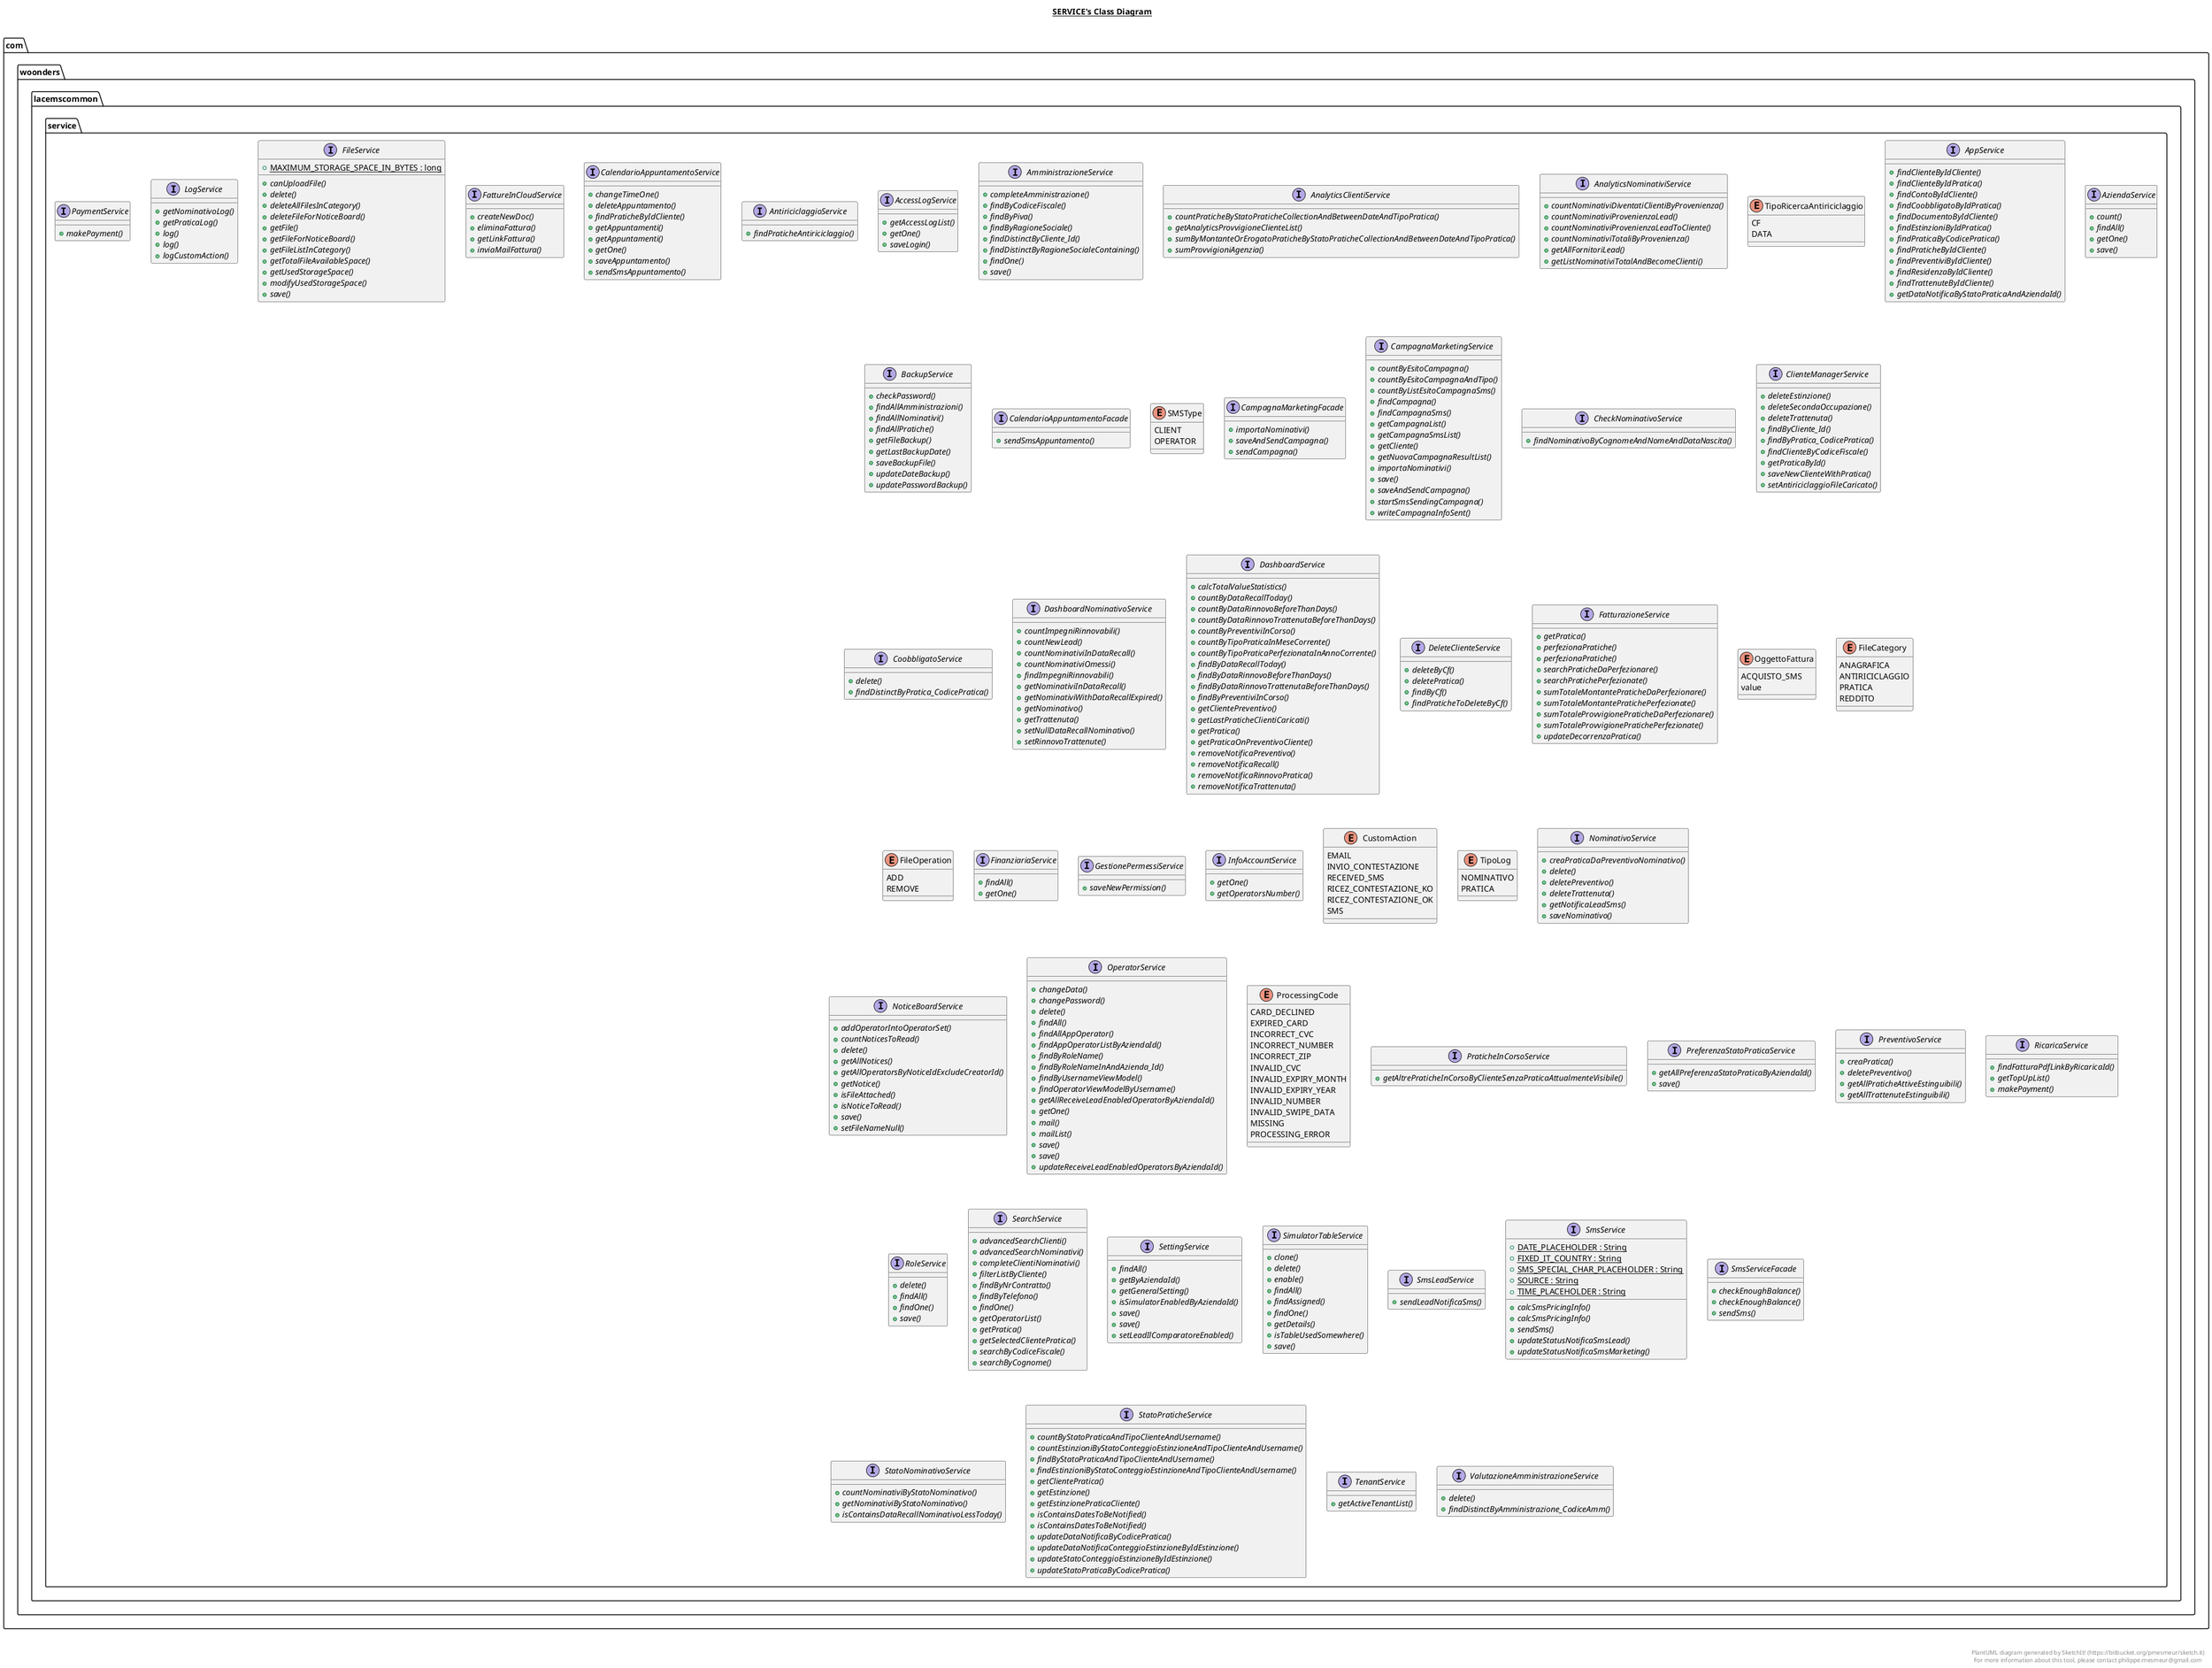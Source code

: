@startuml

title __SERVICE's Class Diagram__\n

  namespace com.woonders.lacemscommon {
    namespace service {
      interface com.woonders.lacemscommon.service.AccessLogService {
          {abstract} + getAccessLogList()
          {abstract} + getOne()
          {abstract} + saveLogin()
      }
    }
  }
  

  namespace com.woonders.lacemscommon {
    namespace service {
      interface com.woonders.lacemscommon.service.AmministrazioneService {
          {abstract} + completeAmministrazione()
          {abstract} + findByCodiceFiscale()
          {abstract} + findByPiva()
          {abstract} + findByRagioneSociale()
          {abstract} + findDistinctByCliente_Id()
          {abstract} + findDistinctByRagioneSocialeContaining()
          {abstract} + findOne()
          {abstract} + save()
      }
    }
  }
  

  namespace com.woonders.lacemscommon {
    namespace service {
      interface com.woonders.lacemscommon.service.AnalyticsClientiService {
          {abstract} + countPraticheByStatoPraticheCollectionAndBetweenDateAndTipoPratica()
          {abstract} + getAnalyticsProvvigioneClienteList()
          {abstract} + sumByMontanteOrErogatoPraticheByStatoPraticheCollectionAndBetweenDateAndTipoPratica()
          {abstract} + sumProvvigioniAgenzia()
      }
    }
  }
  

  namespace com.woonders.lacemscommon {
    namespace service {
      interface com.woonders.lacemscommon.service.AnalyticsNominativiService {
          {abstract} + countNominativiDiventatiClientiByProvenienza()
          {abstract} + countNominativiProvenienzaLead()
          {abstract} + countNominativiProvenienzaLeadToCliente()
          {abstract} + countNominativiTotaliByProvenienza()
          {abstract} + getAllFornitoriLead()
          {abstract} + getListNominativiTotalAndBecomeClienti()
      }
    }
  }
  

  namespace com.woonders.lacemscommon {
    namespace service {
      interface com.woonders.lacemscommon.service.AntiriciclaggioService {
          {abstract} + findPraticheAntiriciclaggio()
      }
    }
  }
  

  namespace com.woonders.lacemscommon {
    namespace service {
      enum TipoRicercaAntiriciclaggio {
        CF
        DATA
      }
    }
  }
  

  namespace com.woonders.lacemscommon {
    namespace service {
      interface com.woonders.lacemscommon.service.AppService {
          {abstract} + findClienteByIdCliente()
          {abstract} + findClienteByIdPratica()
          {abstract} + findContoByIdCliente()
          {abstract} + findCoobbligatoByIdPratica()
          {abstract} + findDocumentoByIdCliente()
          {abstract} + findEstinzioniByIdPratica()
          {abstract} + findPraticaByCodicePratica()
          {abstract} + findPraticheByIdCliente()
          {abstract} + findPreventiviByIdCliente()
          {abstract} + findResidenzaByIdCliente()
          {abstract} + findTrattenuteByIdCliente()
          {abstract} + getDataNotificaByStatoPraticaAndAziendaId()
      }
    }
  }
  

  namespace com.woonders.lacemscommon {
    namespace service {
      interface com.woonders.lacemscommon.service.AziendaService {
          {abstract} + count()
          {abstract} + findAll()
          {abstract} + getOne()
          {abstract} + save()
      }
    }
  }
  

  namespace com.woonders.lacemscommon {
    namespace service {
      interface com.woonders.lacemscommon.service.BackupService {
          {abstract} + checkPassword()
          {abstract} + findAllAmministrazioni()
          {abstract} + findAllNominativi()
          {abstract} + findAllPratiche()
          {abstract} + getFileBackup()
          {abstract} + getLastBackupDate()
          {abstract} + saveBackupFile()
          {abstract} + updateDateBackup()
          {abstract} + updatePasswordBackup()
      }
    }
  }
  

  namespace com.woonders.lacemscommon {
    namespace service {
      interface com.woonders.lacemscommon.service.CalendarioAppuntamentoFacade {
          {abstract} + sendSmsAppuntamento()
      }
    }
  }
  

  namespace com.woonders.lacemscommon {
    namespace service {
      interface com.woonders.lacemscommon.service.CalendarioAppuntamentoService {
          {abstract} + changeTimeOne()
          {abstract} + deleteAppuntamento()
          {abstract} + findPraticheByIdCliente()
          {abstract} + getAppuntamenti()
          {abstract} + getAppuntamenti()
          {abstract} + getOne()
          {abstract} + saveAppuntamento()
          {abstract} + sendSmsAppuntamento()
      }
    }
  }
  

  namespace com.woonders.lacemscommon {
    namespace service {
      enum SMSType {
        CLIENT
        OPERATOR
      }
    }
  }
  

  namespace com.woonders.lacemscommon {
    namespace service {
      interface com.woonders.lacemscommon.service.CampagnaMarketingFacade {
          {abstract} + importaNominativi()
          {abstract} + saveAndSendCampagna()
          {abstract} + sendCampagna()
      }
    }
  }
  

  namespace com.woonders.lacemscommon {
    namespace service {
      interface com.woonders.lacemscommon.service.CampagnaMarketingService {
          {abstract} + countByEsitoCampagna()
          {abstract} + countByEsitoCampagnaAndTipo()
          {abstract} + countByListEsitoCampagnaSms()
          {abstract} + findCampagna()
          {abstract} + findCampagnaSms()
          {abstract} + getCampagnaList()
          {abstract} + getCampagnaSmsList()
          {abstract} + getCliente()
          {abstract} + getNuovaCampagnaResultList()
          {abstract} + importaNominativi()
          {abstract} + save()
          {abstract} + saveAndSendCampagna()
          {abstract} + startSmsSendingCampagna()
          {abstract} + writeCampagnaInfoSent()
      }
    }
  }
  

  namespace com.woonders.lacemscommon {
    namespace service {
      interface com.woonders.lacemscommon.service.CheckNominativoService {
          {abstract} + findNominativoByCognomeAndNomeAndDataNascita()
      }
    }
  }
  

  namespace com.woonders.lacemscommon {
    namespace service {
      interface com.woonders.lacemscommon.service.ClienteManagerService {
          {abstract} + deleteEstinzione()
          {abstract} + deleteSecondaOccupazione()
          {abstract} + deleteTrattenuta()
          {abstract} + findByCliente_Id()
          {abstract} + findByPratica_CodicePratica()
          {abstract} + findClienteByCodiceFiscale()
          {abstract} + getPraticaById()
          {abstract} + saveNewClienteWithPratica()
          {abstract} + setAntiriciclaggioFileCaricato()
      }
    }
  }
  

  namespace com.woonders.lacemscommon {
    namespace service {
      interface com.woonders.lacemscommon.service.CoobbligatoService {
          {abstract} + delete()
          {abstract} + findDistinctByPratica_CodicePratica()
      }
    }
  }
  

  namespace com.woonders.lacemscommon {
    namespace service {
      interface com.woonders.lacemscommon.service.DashboardNominativoService {
          {abstract} + countImpegniRinnovabili()
          {abstract} + countNewLead()
          {abstract} + countNominativiInDataRecall()
          {abstract} + countNominativiOmessi()
          {abstract} + findImpegniRinnovabili()
          {abstract} + getNominativiInDataRecall()
          {abstract} + getNominativiWithDataRecallExpired()
          {abstract} + getNominativo()
          {abstract} + getTrattenuta()
          {abstract} + setNullDataRecallNominativo()
          {abstract} + setRinnovoTrattenute()
      }
    }
  }
  

  namespace com.woonders.lacemscommon {
    namespace service {
      interface com.woonders.lacemscommon.service.DashboardService {
          {abstract} + calcTotalValueStatistics()
          {abstract} + countByDataRecallToday()
          {abstract} + countByDataRinnovoBeforeThanDays()
          {abstract} + countByDataRinnovoTrattenutaBeforeThanDays()
          {abstract} + countByPreventiviInCorso()
          {abstract} + countByTipoPraticaInMeseCorrente()
          {abstract} + countByTipoPraticaPerfezionataInAnnoCorrente()
          {abstract} + findByDataRecallToday()
          {abstract} + findByDataRinnovoBeforeThanDays()
          {abstract} + findByDataRinnovoTrattenutaBeforeThanDays()
          {abstract} + findByPreventiviInCorso()
          {abstract} + getClientePreventivo()
          {abstract} + getLastPraticheClientiCaricati()
          {abstract} + getPratica()
          {abstract} + getPraticaOnPreventivoCliente()
          {abstract} + removeNotificaPreventivo()
          {abstract} + removeNotificaRecall()
          {abstract} + removeNotificaRinnovoPratica()
          {abstract} + removeNotificaTrattenuta()
      }
    }
  }
  

  namespace com.woonders.lacemscommon {
    namespace service {
      interface com.woonders.lacemscommon.service.DeleteClienteService {
          {abstract} + deleteByCf()
          {abstract} + deletePratica()
          {abstract} + findByCf()
          {abstract} + findPraticheToDeleteByCf()
      }
    }
  }
  

  namespace com.woonders.lacemscommon {
    namespace service {
      interface com.woonders.lacemscommon.service.FatturazioneService {
          {abstract} + getPratica()
          {abstract} + perfezionaPratiche()
          {abstract} + perfezionaPratiche()
          {abstract} + searchPraticheDaPerfezionare()
          {abstract} + searchPratichePerfezionate()
          {abstract} + sumTotaleMontantePraticheDaPerfezionare()
          {abstract} + sumTotaleMontantePratichePerfezionate()
          {abstract} + sumTotaleProvvigionePraticheDaPerfezionare()
          {abstract} + sumTotaleProvvigionePratichePerfezionate()
          {abstract} + updateDecorrenzaPratica()
      }
    }
  }
  

  namespace com.woonders.lacemscommon {
    namespace service {
      interface com.woonders.lacemscommon.service.FattureInCloudService {
          {abstract} + createNewDoc()
          {abstract} + eliminaFattura()
          {abstract} + getLinkFattura()
          {abstract} + inviaMailFattura()
      }
    }
  }
  

  namespace com.woonders.lacemscommon {
    namespace service {
      enum OggettoFattura {
        ACQUISTO_SMS
        value
      }
    }
  }
  

  namespace com.woonders.lacemscommon {
    namespace service {
      interface com.woonders.lacemscommon.service.FileService {
          {static} + MAXIMUM_STORAGE_SPACE_IN_BYTES : long
          {abstract} + canUploadFile()
          {abstract} + delete()
          {abstract} + deleteAllFilesInCategory()
          {abstract} + deleteFileForNoticeBoard()
          {abstract} + getFile()
          {abstract} + getFileForNoticeBoard()
          {abstract} + getFileListInCategory()
          {abstract} + getTotalFileAvailableSpace()
          {abstract} + getUsedStorageSpace()
          {abstract} + modifyUsedStorageSpace()
          {abstract} + save()
      }
    }
  }
  

  namespace com.woonders.lacemscommon {
    namespace service {
      enum FileCategory {
        ANAGRAFICA
        ANTIRICICLAGGIO
        PRATICA
        REDDITO
      }
    }
  }
  

  namespace com.woonders.lacemscommon {
    namespace service {
      enum FileOperation {
        ADD
        REMOVE
      }
    }
  }
  

  namespace com.woonders.lacemscommon {
    namespace service {
      interface com.woonders.lacemscommon.service.FinanziariaService {
          {abstract} + findAll()
          {abstract} + getOne()
      }
    }
  }
  

  namespace com.woonders.lacemscommon {
    namespace service {
      interface com.woonders.lacemscommon.service.GestionePermessiService {
          {abstract} + saveNewPermission()
      }
    }
  }
  

  namespace com.woonders.lacemscommon {
    namespace service {
      interface com.woonders.lacemscommon.service.InfoAccountService {
          {abstract} + getOne()
          {abstract} + getOperatorsNumber()
      }
    }
  }
  

  namespace com.woonders.lacemscommon {
    namespace service {
      interface com.woonders.lacemscommon.service.LogService {
          {abstract} + getNominativoLog()
          {abstract} + getPraticaLog()
          {abstract} + log()
          {abstract} + log()
          {abstract} + logCustomAction()
      }
    }
  }
  

  namespace com.woonders.lacemscommon {
    namespace service {
      enum CustomAction {
        EMAIL
        INVIO_CONTESTAZIONE
        RECEIVED_SMS
        RICEZ_CONTESTAZIONE_KO
        RICEZ_CONTESTAZIONE_OK
        SMS
      }
    }
  }
  

  namespace com.woonders.lacemscommon {
    namespace service {
      enum TipoLog {
        NOMINATIVO
        PRATICA
      }
    }
  }
  

  namespace com.woonders.lacemscommon {
    namespace service {
      interface com.woonders.lacemscommon.service.NominativoService {
          {abstract} + creaPraticaDaPreventivoNominativo()
          {abstract} + delete()
          {abstract} + deletePreventivo()
          {abstract} + deleteTrattenuta()
          {abstract} + getNotificaLeadSms()
          {abstract} + saveNominativo()
      }
    }
  }
  

  namespace com.woonders.lacemscommon {
    namespace service {
      interface com.woonders.lacemscommon.service.NoticeBoardService {
          {abstract} + addOperatorIntoOperatorSet()
          {abstract} + countNoticesToRead()
          {abstract} + delete()
          {abstract} + getAllNotices()
          {abstract} + getAllOperatorsByNoticeIdExcludeCreatorId()
          {abstract} + getNotice()
          {abstract} + isFileAttached()
          {abstract} + isNoticeToRead()
          {abstract} + save()
          {abstract} + setFileNameNull()
      }
    }
  }
  

  namespace com.woonders.lacemscommon {
    namespace service {
      interface com.woonders.lacemscommon.service.OperatorService {
          {abstract} + changeData()
          {abstract} + changePassword()
          {abstract} + delete()
          {abstract} + findAll()
          {abstract} + findAllAppOperator()
          {abstract} + findAppOperatorListByAziendaId()
          {abstract} + findByRoleName()
          {abstract} + findByRoleNameInAndAzienda_Id()
          {abstract} + findByUsernameViewModel()
          {abstract} + findOperatorViewModelByUsername()
          {abstract} + getAllReceiveLeadEnabledOperatorByAziendaId()
          {abstract} + getOne()
          {abstract} + mail()
          {abstract} + mailList()
          {abstract} + save()
          {abstract} + save()
          {abstract} + updateReceiveLeadEnabledOperatorsByAziendaId()
      }
    }
  }
  

  namespace com.woonders.lacemscommon {
    namespace service {
      interface com.woonders.lacemscommon.service.PaymentService {
          {abstract} + makePayment()
      }
    }
  }
  

  namespace com.woonders.lacemscommon {
    namespace service {
      enum ProcessingCode {
        CARD_DECLINED
        EXPIRED_CARD
        INCORRECT_CVC
        INCORRECT_NUMBER
        INCORRECT_ZIP
        INVALID_CVC
        INVALID_EXPIRY_MONTH
        INVALID_EXPIRY_YEAR
        INVALID_NUMBER
        INVALID_SWIPE_DATA
        MISSING
        PROCESSING_ERROR
      }
    }
  }
  

  namespace com.woonders.lacemscommon {
    namespace service {
      interface com.woonders.lacemscommon.service.PraticheInCorsoService {
          {abstract} + getAltrePraticheInCorsoByClienteSenzaPraticaAttualmenteVisibile()
      }
    }
  }
  

  namespace com.woonders.lacemscommon {
    namespace service {
      interface com.woonders.lacemscommon.service.PreferenzaStatoPraticaService {
          {abstract} + getAllPreferenzaStatoPraticaByAziendaId()
          {abstract} + save()
      }
    }
  }
  

  namespace com.woonders.lacemscommon {
    namespace service {
      interface com.woonders.lacemscommon.service.PreventivoService {
          {abstract} + creaPratica()
          {abstract} + deletePreventivo()
          {abstract} + getAllPraticheAttiveEstinguibili()
          {abstract} + getAllTrattenuteEstinguibili()
      }
    }
  }
  

  namespace com.woonders.lacemscommon {
    namespace service {
      interface com.woonders.lacemscommon.service.RicaricaService {
          {abstract} + findFatturaPdfLinkByRicaricaId()
          {abstract} + getTopUpList()
          {abstract} + makePayment()
      }
    }
  }
  

  namespace com.woonders.lacemscommon {
    namespace service {
      interface com.woonders.lacemscommon.service.RoleService {
          {abstract} + delete()
          {abstract} + findAll()
          {abstract} + findOne()
          {abstract} + save()
      }
    }
  }
  

  namespace com.woonders.lacemscommon {
    namespace service {
      interface com.woonders.lacemscommon.service.SearchService {
          {abstract} + advancedSearchClienti()
          {abstract} + advancedSearchNominativi()
          {abstract} + completeClientiNominativi()
          {abstract} + filterListByCliente()
          {abstract} + findByNrContratto()
          {abstract} + findByTelefono()
          {abstract} + findOne()
          {abstract} + getOperatorList()
          {abstract} + getPratica()
          {abstract} + getSelectedClientePratica()
          {abstract} + searchByCodiceFiscale()
          {abstract} + searchByCognome()
      }
    }
  }
  

  namespace com.woonders.lacemscommon {
    namespace service {
      interface com.woonders.lacemscommon.service.SettingService {
          {abstract} + findAll()
          {abstract} + getByAziendaId()
          {abstract} + getGeneralSetting()
          {abstract} + isSimulatorEnabledByAziendaId()
          {abstract} + save()
          {abstract} + save()
          {abstract} + setLeadIlComparatoreEnabled()
      }
    }
  }
  

  namespace com.woonders.lacemscommon {
    namespace service {
      interface com.woonders.lacemscommon.service.SimulatorTableService {
          {abstract} + clone()
          {abstract} + delete()
          {abstract} + enable()
          {abstract} + findAll()
          {abstract} + findAssigned()
          {abstract} + findOne()
          {abstract} + getDetails()
          {abstract} + isTableUsedSomewhere()
          {abstract} + save()
      }
    }
  }
  

  namespace com.woonders.lacemscommon {
    namespace service {
      interface com.woonders.lacemscommon.service.SmsLeadService {
          {abstract} + sendLeadNotificaSms()
      }
    }
  }
  

  namespace com.woonders.lacemscommon {
    namespace service {
      interface com.woonders.lacemscommon.service.SmsService {
          {static} + DATE_PLACEHOLDER : String
          {static} + FIXED_IT_COUNTRY : String
          {static} + SMS_SPECIAL_CHAR_PLACEHOLDER : String
          {static} + SOURCE : String
          {static} + TIME_PLACEHOLDER : String
          {abstract} + calcSmsPricingInfo()
          {abstract} + calcSmsPricingInfo()
          {abstract} + sendSms()
          {abstract} + updateStatusNotificaSmsLead()
          {abstract} + updateStatusNotificaSmsMarketing()
      }
    }
  }
  

  namespace com.woonders.lacemscommon {
    namespace service {
      interface com.woonders.lacemscommon.service.SmsServiceFacade {
          {abstract} + checkEnoughBalance()
          {abstract} + checkEnoughBalance()
          {abstract} + sendSms()
      }
    }
  }
  

  namespace com.woonders.lacemscommon {
    namespace service {
      interface com.woonders.lacemscommon.service.StatoNominativoService {
          {abstract} + countNominativiByStatoNominativo()
          {abstract} + getNominativiByStatoNominativo()
          {abstract} + isContainsDataRecallNominativoLessToday()
      }
    }
  }
  

  namespace com.woonders.lacemscommon {
    namespace service {
      interface com.woonders.lacemscommon.service.StatoPraticheService {
          {abstract} + countByStatoPraticaAndTipoClienteAndUsername()
          {abstract} + countEstinzioniByStatoConteggioEstinzioneAndTipoClienteAndUsername()
          {abstract} + findByStatoPraticaAndTipoClienteAndUsername()
          {abstract} + findEstinzioniByStatoConteggioEstinzioneAndTipoClienteAndUsername()
          {abstract} + getClientePratica()
          {abstract} + getEstinzione()
          {abstract} + getEstinzionePraticaCliente()
          {abstract} + isContainsDatesToBeNotified()
          {abstract} + isContainsDatesToBeNotified()
          {abstract} + updateDataNotificaByCodicePratica()
          {abstract} + updateDataNotificaConteggioEstinzioneByIdEstinzione()
          {abstract} + updateStatoConteggioEstinzioneByIdEstinzione()
          {abstract} + updateStatoPraticaByCodicePratica()
      }
    }
  }
  

  namespace com.woonders.lacemscommon {
    namespace service {
      interface com.woonders.lacemscommon.service.TenantService {
          {abstract} + getActiveTenantList()
      }
    }
  }
  

  namespace com.woonders.lacemscommon {
    namespace service {
      interface com.woonders.lacemscommon.service.ValutazioneAmministrazioneService {
          {abstract} + delete()
          {abstract} + findDistinctByAmministrazione_CodiceAmm()
      }
    }
  }
  

  com.woonders.lacemscommon.service.AntiriciclaggioService +-down- com.woonders.lacemscommon.service.AntiriciclaggioService.TipoRicercaAntiriciclaggio
  com.woonders.lacemscommon.service.CalendarioAppuntamentoService +-down- com.woonders.lacemscommon.service.CalendarioAppuntamentoService.SMSType
  com.woonders.lacemscommon.service.FattureInCloudService +-down- com.woonders.lacemscommon.service.FattureInCloudService.OggettoFattura
  com.woonders.lacemscommon.service.FileService +-down- com.woonders.lacemscommon.service.FileService.FileCategory
  com.woonders.lacemscommon.service.FileService +-down- com.woonders.lacemscommon.service.FileService.FileOperation
  com.woonders.lacemscommon.service.LogService +-down- com.woonders.lacemscommon.service.LogService.CustomAction
  com.woonders.lacemscommon.service.LogService +-down- com.woonders.lacemscommon.service.LogService.TipoLog
  com.woonders.lacemscommon.service.PaymentService +-down- com.woonders.lacemscommon.service.PaymentService.ProcessingCode


right footer


PlantUML diagram generated by SketchIt! (https://bitbucket.org/pmesmeur/sketch.it)
For more information about this tool, please contact philippe.mesmeur@gmail.com
endfooter

@enduml
